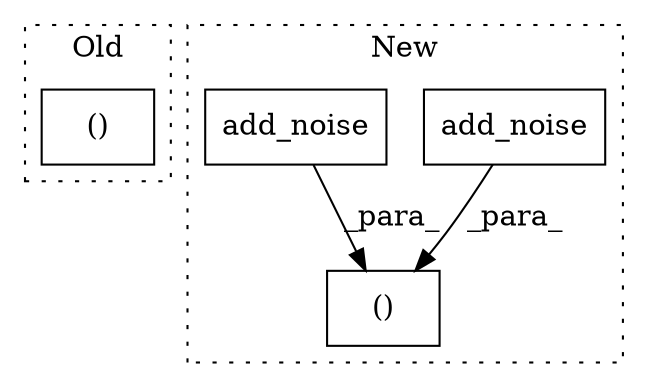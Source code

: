 digraph G {
subgraph cluster0 {
1 [label="()" a="106" s="1951" l="23" shape="box"];
label = "Old";
style="dotted";
}
subgraph cluster1 {
2 [label="add_noise" a="32" s="2113,2157" l="10,1" shape="box"];
3 [label="()" a="106" s="2113" l="101" shape="box"];
4 [label="add_noise" a="32" s="2171,2213" l="10,1" shape="box"];
label = "New";
style="dotted";
}
2 -> 3 [label="_para_"];
4 -> 3 [label="_para_"];
}